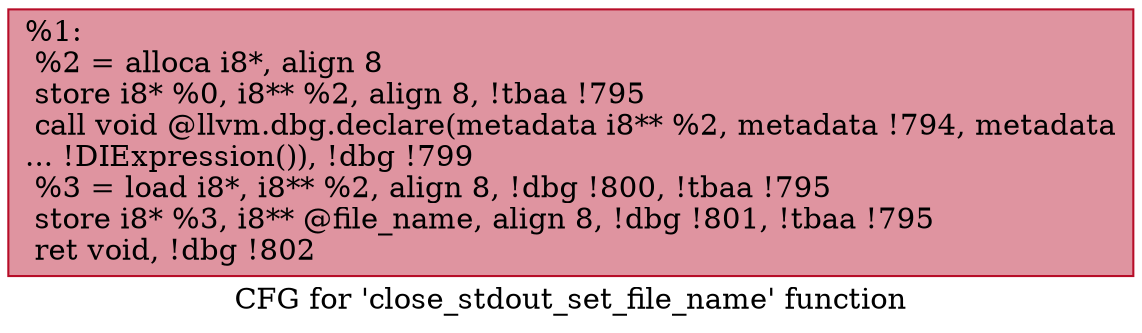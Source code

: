 digraph "CFG for 'close_stdout_set_file_name' function" {
	label="CFG for 'close_stdout_set_file_name' function";

	Node0xeb05d0 [shape=record,color="#b70d28ff", style=filled, fillcolor="#b70d2870",label="{%1:\l  %2 = alloca i8*, align 8\l  store i8* %0, i8** %2, align 8, !tbaa !795\l  call void @llvm.dbg.declare(metadata i8** %2, metadata !794, metadata\l... !DIExpression()), !dbg !799\l  %3 = load i8*, i8** %2, align 8, !dbg !800, !tbaa !795\l  store i8* %3, i8** @file_name, align 8, !dbg !801, !tbaa !795\l  ret void, !dbg !802\l}"];
}
